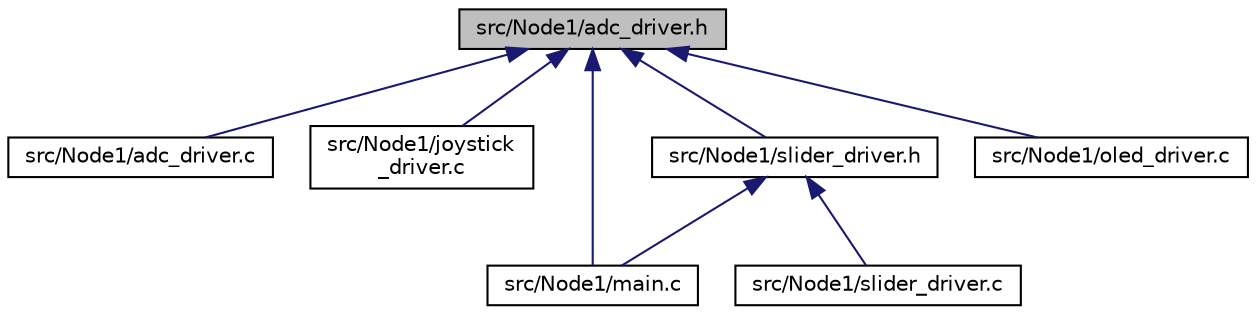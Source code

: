 digraph "src/Node1/adc_driver.h"
{
  edge [fontname="Helvetica",fontsize="10",labelfontname="Helvetica",labelfontsize="10"];
  node [fontname="Helvetica",fontsize="10",shape=record];
  Node1 [label="src/Node1/adc_driver.h",height=0.2,width=0.4,color="black", fillcolor="grey75", style="filled", fontcolor="black"];
  Node1 -> Node2 [dir="back",color="midnightblue",fontsize="10",style="solid",fontname="Helvetica"];
  Node2 [label="src/Node1/adc_driver.c",height=0.2,width=0.4,color="black", fillcolor="white", style="filled",URL="$adc__driver_8c.html"];
  Node1 -> Node3 [dir="back",color="midnightblue",fontsize="10",style="solid",fontname="Helvetica"];
  Node3 [label="src/Node1/joystick\l_driver.c",height=0.2,width=0.4,color="black", fillcolor="white", style="filled",URL="$joystick__driver_8c.html"];
  Node1 -> Node4 [dir="back",color="midnightblue",fontsize="10",style="solid",fontname="Helvetica"];
  Node4 [label="src/Node1/main.c",height=0.2,width=0.4,color="black", fillcolor="white", style="filled",URL="$Node1_2main_8c.html"];
  Node1 -> Node5 [dir="back",color="midnightblue",fontsize="10",style="solid",fontname="Helvetica"];
  Node5 [label="src/Node1/slider_driver.h",height=0.2,width=0.4,color="black", fillcolor="white", style="filled",URL="$slider__driver_8h.html"];
  Node5 -> Node4 [dir="back",color="midnightblue",fontsize="10",style="solid",fontname="Helvetica"];
  Node5 -> Node6 [dir="back",color="midnightblue",fontsize="10",style="solid",fontname="Helvetica"];
  Node6 [label="src/Node1/slider_driver.c",height=0.2,width=0.4,color="black", fillcolor="white", style="filled",URL="$slider__driver_8c.html"];
  Node1 -> Node7 [dir="back",color="midnightblue",fontsize="10",style="solid",fontname="Helvetica"];
  Node7 [label="src/Node1/oled_driver.c",height=0.2,width=0.4,color="black", fillcolor="white", style="filled",URL="$oled__driver_8c.html"];
}
